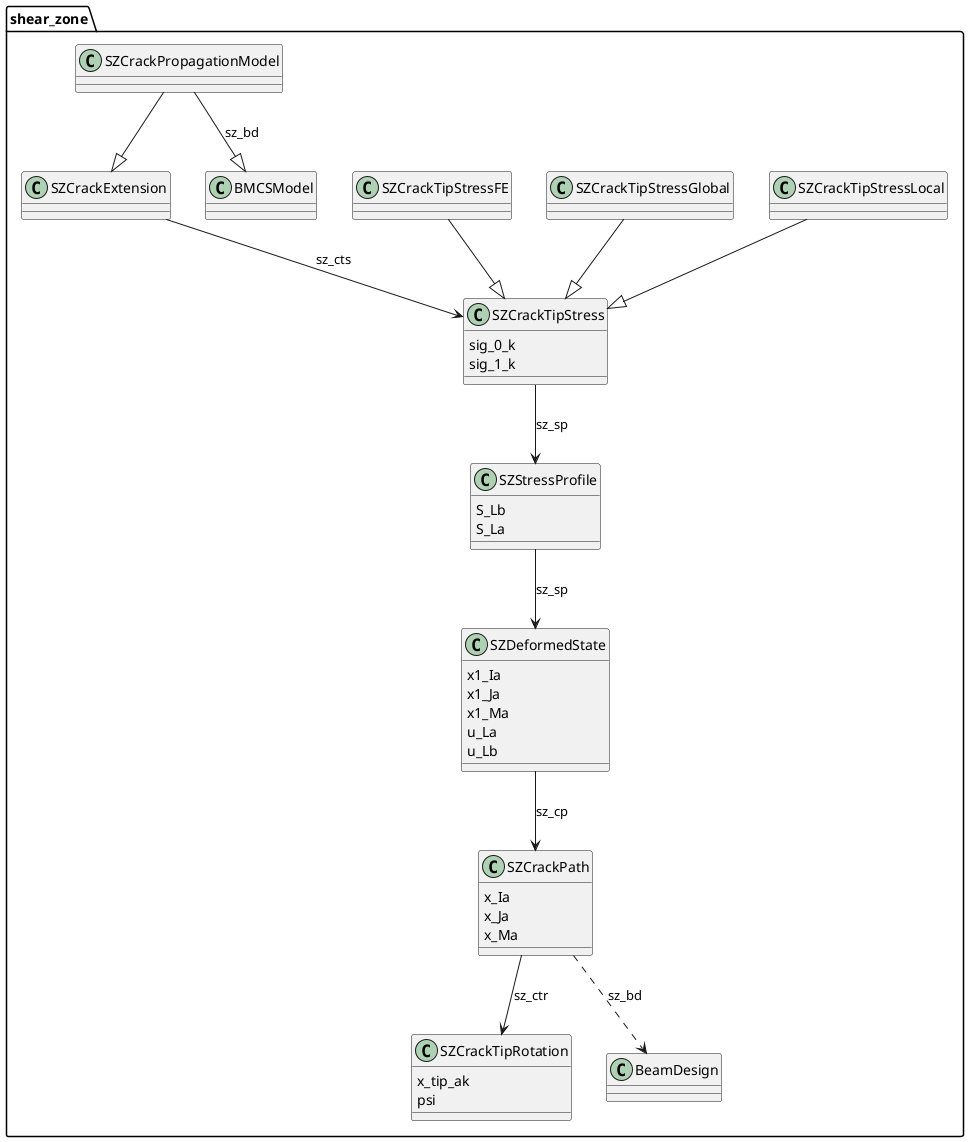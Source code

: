 @startuml

package shear_zone{
class SZCrackPath{
  x_Ia
  x_Ja
  x_Ma
}

class SZCrackTipRotation{
  x_tip_ak
  psi
}

SZCrackPath --> SZCrackTipRotation : sz_ctr

class SZDeformedState{
  x1_Ia
  x1_Ja
  x1_Ma
  u_La
  u_Lb
}

SZDeformedState --> SZCrackPath : sz_cp

class SZStressProfile{
  S_Lb
  S_La
}

SZStressProfile --> SZDeformedState : sz_sp

class SZCrackTipStress{
  sig_0_k
  sig_1_k
}

class SZCrackTipStressLocal{
}

class SZCrackTipStressGlobal{
}

SZCrackTipStressLocal --|> SZCrackTipStress
SZCrackTipStressGlobal --|> SZCrackTipStress
SZCrackTipStressFE --|> SZCrackTipStress

SZCrackTipStress --> SZStressProfile : sz_sp

class SZCrackExtension{
}

SZCrackExtension --> SZCrackTipStress : sz_cts

class SZCrackPropagationModel{
}

SZCrackPropagationModel --|> SZCrackExtension

SZCrackPropagationModel --|> BMCSModel : sz_bd
SZCrackPath ..> BeamDesign : sz_bd

}

@enduml